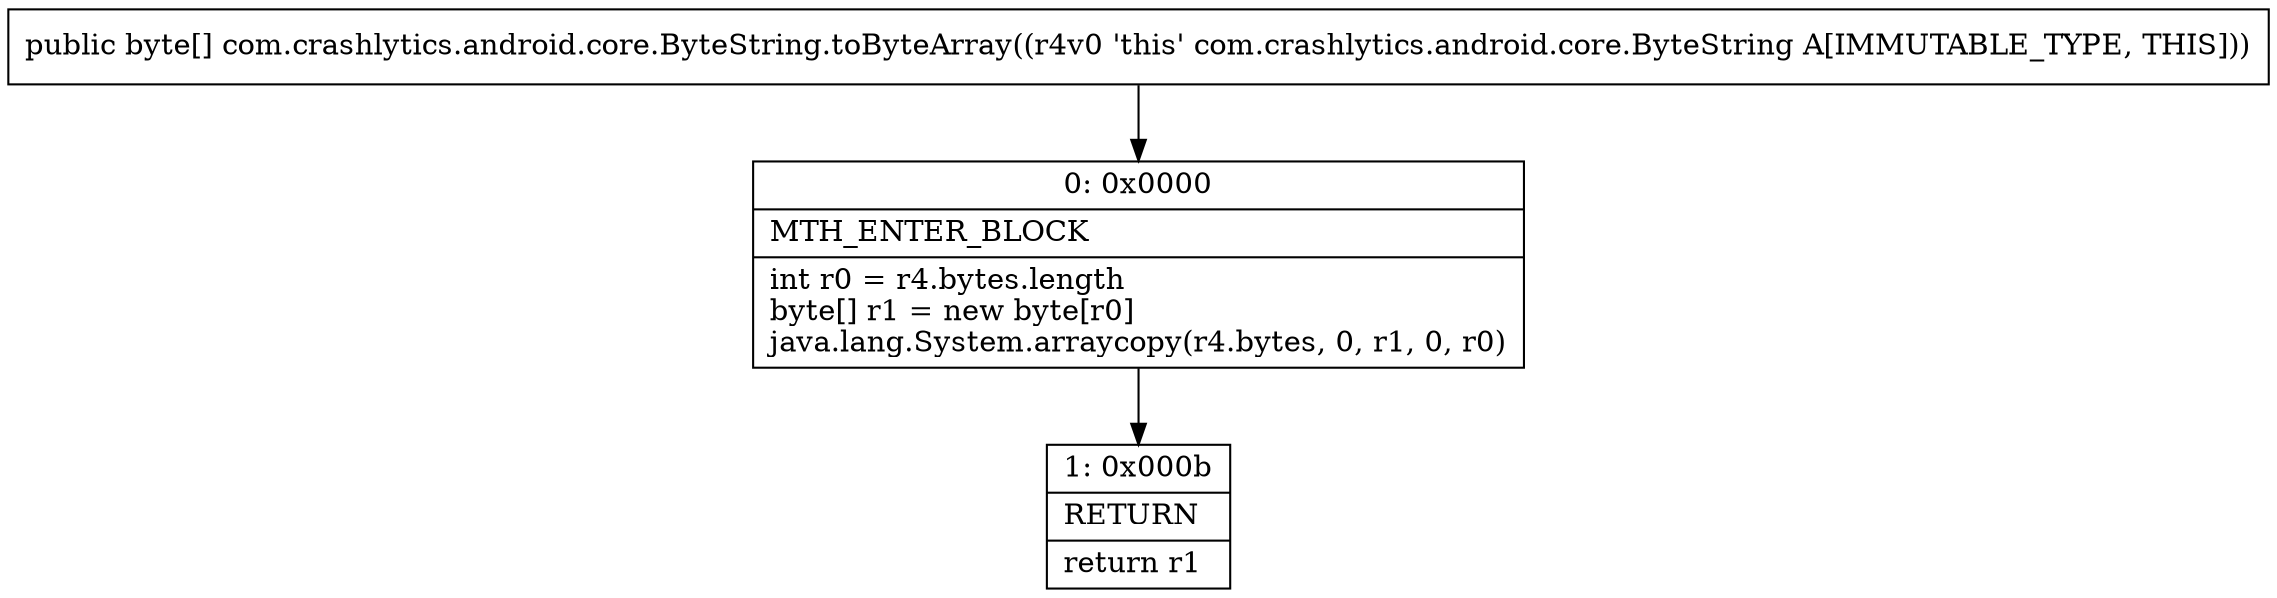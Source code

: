 digraph "CFG forcom.crashlytics.android.core.ByteString.toByteArray()[B" {
Node_0 [shape=record,label="{0\:\ 0x0000|MTH_ENTER_BLOCK\l|int r0 = r4.bytes.length\lbyte[] r1 = new byte[r0]\ljava.lang.System.arraycopy(r4.bytes, 0, r1, 0, r0)\l}"];
Node_1 [shape=record,label="{1\:\ 0x000b|RETURN\l|return r1\l}"];
MethodNode[shape=record,label="{public byte[] com.crashlytics.android.core.ByteString.toByteArray((r4v0 'this' com.crashlytics.android.core.ByteString A[IMMUTABLE_TYPE, THIS])) }"];
MethodNode -> Node_0;
Node_0 -> Node_1;
}

